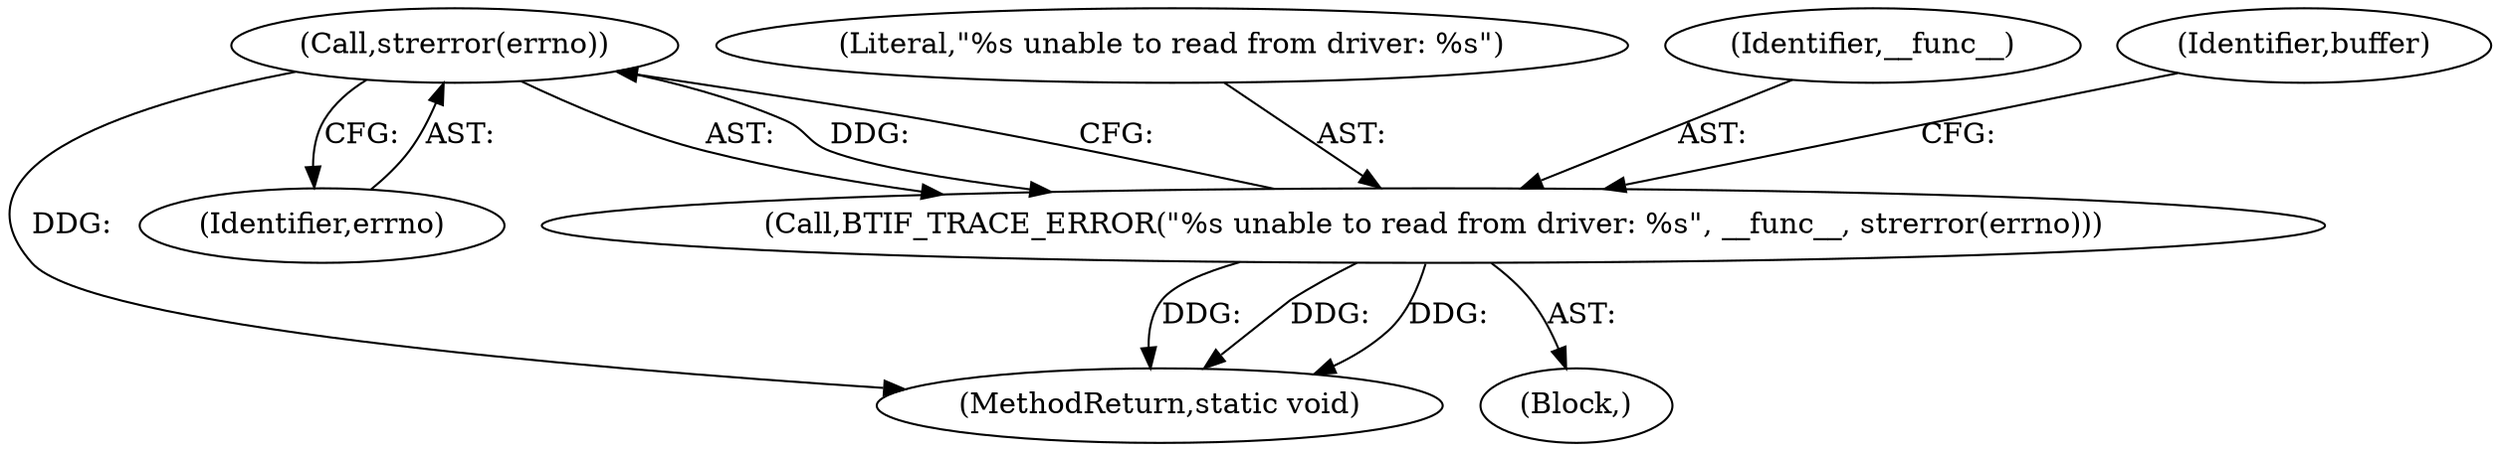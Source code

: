 digraph "0_Android_472271b153c5dc53c28beac55480a8d8434b2d5c_24@API" {
"1000210" [label="(Call,strerror(errno))"];
"1000207" [label="(Call,BTIF_TRACE_ERROR(\"%s unable to read from driver: %s\", __func__, strerror(errno)))"];
"1000359" [label="(MethodReturn,static void)"];
"1000211" [label="(Identifier,errno)"];
"1000207" [label="(Call,BTIF_TRACE_ERROR(\"%s unable to read from driver: %s\", __func__, strerror(errno)))"];
"1000208" [label="(Literal,\"%s unable to read from driver: %s\")"];
"1000209" [label="(Identifier,__func__)"];
"1000213" [label="(Identifier,buffer)"];
"1000205" [label="(Block,)"];
"1000210" [label="(Call,strerror(errno))"];
"1000210" -> "1000207"  [label="AST: "];
"1000210" -> "1000211"  [label="CFG: "];
"1000211" -> "1000210"  [label="AST: "];
"1000207" -> "1000210"  [label="CFG: "];
"1000210" -> "1000359"  [label="DDG: "];
"1000210" -> "1000207"  [label="DDG: "];
"1000207" -> "1000205"  [label="AST: "];
"1000208" -> "1000207"  [label="AST: "];
"1000209" -> "1000207"  [label="AST: "];
"1000213" -> "1000207"  [label="CFG: "];
"1000207" -> "1000359"  [label="DDG: "];
"1000207" -> "1000359"  [label="DDG: "];
"1000207" -> "1000359"  [label="DDG: "];
}
